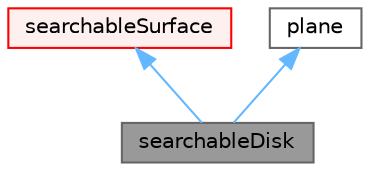 digraph "searchableDisk"
{
 // LATEX_PDF_SIZE
  bgcolor="transparent";
  edge [fontname=Helvetica,fontsize=10,labelfontname=Helvetica,labelfontsize=10];
  node [fontname=Helvetica,fontsize=10,shape=box,height=0.2,width=0.4];
  Node1 [id="Node000001",label="searchableDisk",height=0.2,width=0.4,color="gray40", fillcolor="grey60", style="filled", fontcolor="black",tooltip="Searching on circular disk given as origin, normal (gets normalised) and radius. Optionally it can be..."];
  Node2 -> Node1 [id="edge1_Node000001_Node000002",dir="back",color="steelblue1",style="solid",tooltip=" "];
  Node2 [id="Node000002",label="searchableSurface",height=0.2,width=0.4,color="red", fillcolor="#FFF0F0", style="filled",URL="$classFoam_1_1searchableSurface.html",tooltip="Base class of (analytical or triangulated) surface. Encapsulates all the search routines...."];
  Node6 -> Node1 [id="edge2_Node000001_Node000006",dir="back",color="steelblue1",style="solid",tooltip=" "];
  Node6 [id="Node000006",label="plane",height=0.2,width=0.4,color="gray40", fillcolor="white", style="filled",URL="$classFoam_1_1plane.html",tooltip="Geometric class that creates a 3D plane and can return the intersection point between a line and the ..."];
}
